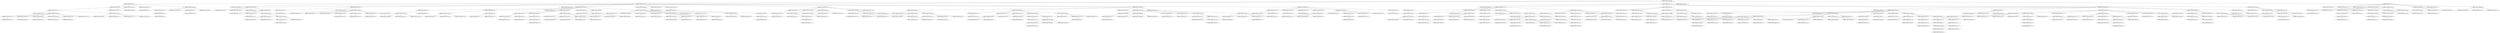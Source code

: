 graph GILBERT_GRAPH_DIJKSTRA{
GILBERT_GRAPH_NODE_168_0 -- GILBERT_GRAPH_NODE_476_3 [weight=2];
GILBERT_GRAPH_NODE_168_0 -- GILBERT_GRAPH_NODE_174_2 [weight=15];
GILBERT_GRAPH_NODE_168_0 -- GILBERT_GRAPH_NODE_73_1 [weight=5];
GILBERT_GRAPH_NODE_168_0 -- GILBERT_GRAPH_NODE_159_12 [weight=12];
GILBERT_GRAPH_NODE_168_0 -- GILBERT_GRAPH_NODE_163_3 [weight=1];
GILBERT_GRAPH_NODE_73_1 -- GILBERT_GRAPH_NODE_496_15 [weight=6];
GILBERT_GRAPH_NODE_73_1 -- GILBERT_GRAPH_NODE_127_4 [weight=4];
GILBERT_GRAPH_NODE_73_1 -- GILBERT_GRAPH_NODE_107_5 [weight=5];
GILBERT_GRAPH_NODE_73_1 -- GILBERT_GRAPH_NODE_466_2 [weight=5];
GILBERT_GRAPH_NODE_73_1 -- GILBERT_GRAPH_NODE_240_6 [weight=19];
GILBERT_GRAPH_NODE_174_2 -- GILBERT_GRAPH_NODE_366_7 [weight=2];
GILBERT_GRAPH_NODE_174_2 -- GILBERT_GRAPH_NODE_214_6 [weight=11];
GILBERT_GRAPH_NODE_174_2 -- GILBERT_GRAPH_NODE_224_3 [weight=18];
GILBERT_GRAPH_NODE_174_2 -- GILBERT_GRAPH_NODE_131_16 [weight=7];
GILBERT_GRAPH_NODE_174_2 -- GILBERT_GRAPH_NODE_420_3 [weight=10];
GILBERT_GRAPH_NODE_174_2 -- GILBERT_GRAPH_NODE_169_13 [weight=13];
GILBERT_GRAPH_NODE_174_2 -- GILBERT_GRAPH_NODE_84_16 [weight=4];
GILBERT_GRAPH_NODE_174_2 -- GILBERT_GRAPH_NODE_215_10 [weight=14];
GILBERT_GRAPH_NODE_174_2 -- GILBERT_GRAPH_NODE_188_6 [weight=3];
GILBERT_GRAPH_NODE_174_2 -- GILBERT_GRAPH_NODE_217_3 [weight=5];
GILBERT_GRAPH_NODE_174_2 -- GILBERT_GRAPH_NODE_347_6 [weight=3];
GILBERT_GRAPH_NODE_466_2 -- GILBERT_GRAPH_NODE_383_8 [weight=10];
GILBERT_GRAPH_NODE_466_2 -- GILBERT_GRAPH_NODE_367_5 [weight=8];
GILBERT_GRAPH_NODE_466_2 -- GILBERT_GRAPH_NODE_36_11 [weight=12];
GILBERT_GRAPH_NODE_466_2 -- GILBERT_GRAPH_NODE_296_3 [weight=14];
GILBERT_GRAPH_NODE_466_2 -- GILBERT_GRAPH_NODE_203_5 [weight=16];
GILBERT_GRAPH_NODE_466_2 -- GILBERT_GRAPH_NODE_207_10 [weight=12];
GILBERT_GRAPH_NODE_163_3 -- GILBERT_GRAPH_NODE_87_16 [weight=8];
GILBERT_GRAPH_NODE_163_3 -- GILBERT_GRAPH_NODE_147_19 [weight=12];
GILBERT_GRAPH_NODE_163_3 -- GILBERT_GRAPH_NODE_167_13 [weight=1];
GILBERT_GRAPH_NODE_163_3 -- GILBERT_GRAPH_NODE_330_8 [weight=16];
GILBERT_GRAPH_NODE_163_3 -- GILBERT_GRAPH_NODE_474_5 [weight=18];
GILBERT_GRAPH_NODE_163_3 -- GILBERT_GRAPH_NODE_4_5 [weight=6];
GILBERT_GRAPH_NODE_163_3 -- GILBERT_GRAPH_NODE_133_13 [weight=17];
GILBERT_GRAPH_NODE_163_3 -- GILBERT_GRAPH_NODE_362_8 [weight=8];
GILBERT_GRAPH_NODE_217_3 -- GILBERT_GRAPH_NODE_166_4 [weight=1];
GILBERT_GRAPH_NODE_217_3 -- GILBERT_GRAPH_NODE_297_4 [weight=6];
GILBERT_GRAPH_NODE_217_3 -- GILBERT_GRAPH_NODE_112_14 [weight=7];
GILBERT_GRAPH_NODE_217_3 -- GILBERT_GRAPH_NODE_478_8 [weight=12];
GILBERT_GRAPH_NODE_217_3 -- GILBERT_GRAPH_NODE_194_5 [weight=17];
GILBERT_GRAPH_NODE_224_3 -- GILBERT_GRAPH_NODE_70_13 [weight=5];
GILBERT_GRAPH_NODE_224_3 -- GILBERT_GRAPH_NODE_231_10 [weight=14];
GILBERT_GRAPH_NODE_224_3 -- GILBERT_GRAPH_NODE_139_4 [weight=19];
GILBERT_GRAPH_NODE_296_3 -- GILBERT_GRAPH_NODE_286_9 [weight=19];
GILBERT_GRAPH_NODE_296_3 -- GILBERT_GRAPH_NODE_219_8 [weight=1];
GILBERT_GRAPH_NODE_296_3 -- GILBERT_GRAPH_NODE_326_13 [weight=4];
GILBERT_GRAPH_NODE_296_3 -- GILBERT_GRAPH_NODE_13_5 [weight=16];
GILBERT_GRAPH_NODE_296_3 -- GILBERT_GRAPH_NODE_358_10 [weight=10];
GILBERT_GRAPH_NODE_296_3 -- GILBERT_GRAPH_NODE_319_12 [weight=7];
GILBERT_GRAPH_NODE_296_3 -- GILBERT_GRAPH_NODE_93_11 [weight=6];
GILBERT_GRAPH_NODE_420_3 -- GILBERT_GRAPH_NODE_325_5 [weight=2];
GILBERT_GRAPH_NODE_420_3 -- GILBERT_GRAPH_NODE_114_4 [weight=13];
GILBERT_GRAPH_NODE_420_3 -- GILBERT_GRAPH_NODE_459_10 [weight=5];
GILBERT_GRAPH_NODE_420_3 -- GILBERT_GRAPH_NODE_421_7 [weight=11];
GILBERT_GRAPH_NODE_420_3 -- GILBERT_GRAPH_NODE_400_13 [weight=15];
GILBERT_GRAPH_NODE_420_3 -- GILBERT_GRAPH_NODE_428_7 [weight=15];
GILBERT_GRAPH_NODE_420_3 -- GILBERT_GRAPH_NODE_145_6 [weight=12];
GILBERT_GRAPH_NODE_476_3 -- GILBERT_GRAPH_NODE_54_6 [weight=9];
GILBERT_GRAPH_NODE_476_3 -- GILBERT_GRAPH_NODE_248_8 [weight=15];
GILBERT_GRAPH_NODE_476_3 -- GILBERT_GRAPH_NODE_92_10 [weight=7];
GILBERT_GRAPH_NODE_476_3 -- GILBERT_GRAPH_NODE_254_9 [weight=6];
GILBERT_GRAPH_NODE_114_4 -- GILBERT_GRAPH_NODE_431_11 [weight=13];
GILBERT_GRAPH_NODE_114_4 -- GILBERT_GRAPH_NODE_88_13 [weight=6];
GILBERT_GRAPH_NODE_127_4 -- GILBERT_GRAPH_NODE_3_10 [weight=4];
GILBERT_GRAPH_NODE_127_4 -- GILBERT_GRAPH_NODE_448_8 [weight=10];
GILBERT_GRAPH_NODE_127_4 -- GILBERT_GRAPH_NODE_199_12 [weight=11];
GILBERT_GRAPH_NODE_127_4 -- GILBERT_GRAPH_NODE_338_6 [weight=13];
GILBERT_GRAPH_NODE_127_4 -- GILBERT_GRAPH_NODE_307_9 [weight=4];
GILBERT_GRAPH_NODE_139_4 -- GILBERT_GRAPH_NODE_455_7 [weight=2];
GILBERT_GRAPH_NODE_139_4 -- GILBERT_GRAPH_NODE_408_13 [weight=4];
GILBERT_GRAPH_NODE_139_4 -- GILBERT_GRAPH_NODE_423_10 [weight=9];
GILBERT_GRAPH_NODE_139_4 -- GILBERT_GRAPH_NODE_452_12 [weight=18];
GILBERT_GRAPH_NODE_139_4 -- GILBERT_GRAPH_NODE_275_8 [weight=11];
GILBERT_GRAPH_NODE_139_4 -- GILBERT_GRAPH_NODE_403_17 [weight=17];
GILBERT_GRAPH_NODE_166_4 -- GILBERT_GRAPH_NODE_409_10 [weight=9];
GILBERT_GRAPH_NODE_166_4 -- GILBERT_GRAPH_NODE_144_8 [weight=15];
GILBERT_GRAPH_NODE_166_4 -- GILBERT_GRAPH_NODE_206_7 [weight=16];
GILBERT_GRAPH_NODE_297_4 -- GILBERT_GRAPH_NODE_271_11 [weight=2];
GILBERT_GRAPH_NODE_297_4 -- GILBERT_GRAPH_NODE_472_11 [weight=17];
GILBERT_GRAPH_NODE_297_4 -- GILBERT_GRAPH_NODE_337_13 [weight=17];
GILBERT_GRAPH_NODE_297_4 -- GILBERT_GRAPH_NODE_128_8 [weight=2];
GILBERT_GRAPH_NODE_297_4 -- GILBERT_GRAPH_NODE_361_8 [weight=11];
GILBERT_GRAPH_NODE_107_5 -- GILBERT_GRAPH_NODE_485_12 [weight=3];
GILBERT_GRAPH_NODE_107_5 -- GILBERT_GRAPH_NODE_343_10 [weight=5];
GILBERT_GRAPH_NODE_107_5 -- GILBERT_GRAPH_NODE_261_7 [weight=13];
GILBERT_GRAPH_NODE_107_5 -- GILBERT_GRAPH_NODE_441_7 [weight=18];
GILBERT_GRAPH_NODE_13_5 -- GILBERT_GRAPH_NODE_91_11 [weight=4];
GILBERT_GRAPH_NODE_13_5 -- GILBERT_GRAPH_NODE_246_14 [weight=2];
GILBERT_GRAPH_NODE_13_5 -- GILBERT_GRAPH_NODE_35_15 [weight=18];
GILBERT_GRAPH_NODE_13_5 -- GILBERT_GRAPH_NODE_137_7 [weight=9];
GILBERT_GRAPH_NODE_194_5 -- GILBERT_GRAPH_NODE_141_8 [weight=5];
GILBERT_GRAPH_NODE_194_5 -- GILBERT_GRAPH_NODE_364_7 [weight=1];
GILBERT_GRAPH_NODE_203_5 -- GILBERT_GRAPH_NODE_118_6 [weight=4];
GILBERT_GRAPH_NODE_203_5 -- GILBERT_GRAPH_NODE_195_7 [weight=14];
GILBERT_GRAPH_NODE_203_5 -- GILBERT_GRAPH_NODE_302_6 [weight=9];
GILBERT_GRAPH_NODE_203_5 -- GILBERT_GRAPH_NODE_436_9 [weight=19];
GILBERT_GRAPH_NODE_325_5 -- GILBERT_GRAPH_NODE_79_11 [weight=2];
GILBERT_GRAPH_NODE_325_5 -- GILBERT_GRAPH_NODE_395_12 [weight=5];
GILBERT_GRAPH_NODE_367_5 -- GILBERT_GRAPH_NODE_359_10 [weight=2];
GILBERT_GRAPH_NODE_367_5 -- GILBERT_GRAPH_NODE_425_7 [weight=3];
GILBERT_GRAPH_NODE_367_5 -- GILBERT_GRAPH_NODE_442_9 [weight=8];
GILBERT_GRAPH_NODE_367_5 -- GILBERT_GRAPH_NODE_449_6 [weight=9];
GILBERT_GRAPH_NODE_367_5 -- GILBERT_GRAPH_NODE_402_8 [weight=12];
GILBERT_GRAPH_NODE_367_5 -- GILBERT_GRAPH_NODE_183_11 [weight=11];
GILBERT_GRAPH_NODE_367_5 -- GILBERT_GRAPH_NODE_389_6 [weight=6];
GILBERT_GRAPH_NODE_4_5 -- GILBERT_GRAPH_NODE_316_12 [weight=18];
GILBERT_GRAPH_NODE_4_5 -- GILBERT_GRAPH_NODE_11_16 [weight=4];
GILBERT_GRAPH_NODE_4_5 -- GILBERT_GRAPH_NODE_202_7 [weight=6];
GILBERT_GRAPH_NODE_474_5 -- GILBERT_GRAPH_NODE_233_12 [weight=15];
GILBERT_GRAPH_NODE_474_5 -- GILBERT_GRAPH_NODE_270_15 [weight=14];
GILBERT_GRAPH_NODE_474_5 -- GILBERT_GRAPH_NODE_90_10 [weight=10];
GILBERT_GRAPH_NODE_474_5 -- GILBERT_GRAPH_NODE_209_6 [weight=19];
GILBERT_GRAPH_NODE_145_6 -- GILBERT_GRAPH_NODE_89_12 [weight=12];
GILBERT_GRAPH_NODE_145_6 -- GILBERT_GRAPH_NODE_150_9 [weight=13];
GILBERT_GRAPH_NODE_145_6 -- GILBERT_GRAPH_NODE_236_11 [weight=17];
GILBERT_GRAPH_NODE_145_6 -- GILBERT_GRAPH_NODE_21_15 [weight=15];
GILBERT_GRAPH_NODE_145_6 -- GILBERT_GRAPH_NODE_336_7 [weight=6];
GILBERT_GRAPH_NODE_145_6 -- GILBERT_GRAPH_NODE_75_13 [weight=13];
GILBERT_GRAPH_NODE_145_6 -- GILBERT_GRAPH_NODE_149_12 [weight=10];
GILBERT_GRAPH_NODE_188_6 -- GILBERT_GRAPH_NODE_313_8 [weight=16];
GILBERT_GRAPH_NODE_188_6 -- GILBERT_GRAPH_NODE_103_9 [weight=7];
GILBERT_GRAPH_NODE_188_6 -- GILBERT_GRAPH_NODE_384_9 [weight=18];
GILBERT_GRAPH_NODE_188_6 -- GILBERT_GRAPH_NODE_489_8 [weight=14];
GILBERT_GRAPH_NODE_188_6 -- GILBERT_GRAPH_NODE_111_10 [weight=1];
GILBERT_GRAPH_NODE_209_6 -- GILBERT_GRAPH_NODE_432_10 [weight=10];
GILBERT_GRAPH_NODE_209_6 -- GILBERT_GRAPH_NODE_481_20 [weight=3];
GILBERT_GRAPH_NODE_209_6 -- GILBERT_GRAPH_NODE_82_12 [weight=13];
GILBERT_GRAPH_NODE_209_6 -- GILBERT_GRAPH_NODE_172_18 [weight=17];
GILBERT_GRAPH_NODE_214_6 -- GILBERT_GRAPH_NODE_268_10 [weight=14];
GILBERT_GRAPH_NODE_214_6 -- GILBERT_GRAPH_NODE_352_16 [weight=12];
GILBERT_GRAPH_NODE_214_6 -- GILBERT_GRAPH_NODE_274_11 [weight=16];
GILBERT_GRAPH_NODE_214_6 -- GILBERT_GRAPH_NODE_104_7 [weight=15];
GILBERT_GRAPH_NODE_240_6 -- GILBERT_GRAPH_NODE_56_10 [weight=19];
GILBERT_GRAPH_NODE_240_6 -- GILBERT_GRAPH_NODE_285_8 [weight=17];
GILBERT_GRAPH_NODE_240_6 -- GILBERT_GRAPH_NODE_28_13 [weight=12];
GILBERT_GRAPH_NODE_338_6 -- GILBERT_GRAPH_NODE_34_12 [weight=17];
GILBERT_GRAPH_NODE_338_6 -- GILBERT_GRAPH_NODE_122_11 [weight=5];
GILBERT_GRAPH_NODE_338_6 -- GILBERT_GRAPH_NODE_221_8 [weight=12];
GILBERT_GRAPH_NODE_347_6 -- GILBERT_GRAPH_NODE_212_12 [weight=15];
GILBERT_GRAPH_NODE_347_6 -- GILBERT_GRAPH_NODE_461_13 [weight=3];
GILBERT_GRAPH_NODE_347_6 -- GILBERT_GRAPH_NODE_339_10 [weight=18];
GILBERT_GRAPH_NODE_347_6 -- GILBERT_GRAPH_NODE_487_10 [weight=11];
GILBERT_GRAPH_NODE_347_6 -- GILBERT_GRAPH_NODE_309_7 [weight=3];
GILBERT_GRAPH_NODE_347_6 -- GILBERT_GRAPH_NODE_185_7 [weight=2];
GILBERT_GRAPH_NODE_389_6 -- GILBERT_GRAPH_NODE_333_8 [weight=10];
GILBERT_GRAPH_NODE_389_6 -- GILBERT_GRAPH_NODE_136_11 [weight=7];
GILBERT_GRAPH_NODE_389_6 -- GILBERT_GRAPH_NODE_32_7 [weight=4];
GILBERT_GRAPH_NODE_449_6 -- GILBERT_GRAPH_NODE_293_12 [weight=9];
GILBERT_GRAPH_NODE_449_6 -- GILBERT_GRAPH_NODE_308_7 [weight=19];
GILBERT_GRAPH_NODE_449_6 -- GILBERT_GRAPH_NODE_251_9 [weight=2];
GILBERT_GRAPH_NODE_449_6 -- GILBERT_GRAPH_NODE_20_7 [weight=18];
GILBERT_GRAPH_NODE_449_6 -- GILBERT_GRAPH_NODE_134_12 [weight=13];
GILBERT_GRAPH_NODE_54_6 -- GILBERT_GRAPH_NODE_61_7 [weight=2];
GILBERT_GRAPH_NODE_104_7 -- GILBERT_GRAPH_NODE_171_15 [weight=8];
GILBERT_GRAPH_NODE_104_7 -- GILBERT_GRAPH_NODE_411_14 [weight=15];
GILBERT_GRAPH_NODE_104_7 -- GILBERT_GRAPH_NODE_18_11 [weight=16];
GILBERT_GRAPH_NODE_137_7 -- GILBERT_GRAPH_NODE_234_11 [weight=10];
GILBERT_GRAPH_NODE_137_7 -- GILBERT_GRAPH_NODE_386_9 [weight=3];
GILBERT_GRAPH_NODE_185_7 -- GILBERT_GRAPH_NODE_445_8 [weight=19];
GILBERT_GRAPH_NODE_195_7 -- GILBERT_GRAPH_NODE_62_12 [weight=14];
GILBERT_GRAPH_NODE_195_7 -- GILBERT_GRAPH_NODE_262_16 [weight=18];
GILBERT_GRAPH_NODE_20_7 -- GILBERT_GRAPH_NODE_280_12 [weight=4];
GILBERT_GRAPH_NODE_20_7 -- GILBERT_GRAPH_NODE_38_12 [weight=8];
GILBERT_GRAPH_NODE_206_7 -- GILBERT_GRAPH_NODE_387_15 [weight=9];
GILBERT_GRAPH_NODE_206_7 -- GILBERT_GRAPH_NODE_354_12 [weight=15];
GILBERT_GRAPH_NODE_206_7 -- GILBERT_GRAPH_NODE_368_17 [weight=1];
GILBERT_GRAPH_NODE_308_7 -- GILBERT_GRAPH_NODE_177_11 [weight=9];
GILBERT_GRAPH_NODE_308_7 -- GILBERT_GRAPH_NODE_497_13 [weight=11];
GILBERT_GRAPH_NODE_308_7 -- GILBERT_GRAPH_NODE_182_14 [weight=5];
GILBERT_GRAPH_NODE_308_7 -- GILBERT_GRAPH_NODE_22_13 [weight=8];
GILBERT_GRAPH_NODE_308_7 -- GILBERT_GRAPH_NODE_10_14 [weight=12];
GILBERT_GRAPH_NODE_309_7 -- GILBERT_GRAPH_NODE_102_12 [weight=19];
GILBERT_GRAPH_NODE_309_7 -- GILBERT_GRAPH_NODE_253_12 [weight=2];
GILBERT_GRAPH_NODE_309_7 -- GILBERT_GRAPH_NODE_43_14 [weight=15];
GILBERT_GRAPH_NODE_309_7 -- GILBERT_GRAPH_NODE_372_13 [weight=5];
GILBERT_GRAPH_NODE_32_7 -- GILBERT_GRAPH_NODE_213_12 [weight=9];
GILBERT_GRAPH_NODE_32_7 -- GILBERT_GRAPH_NODE_277_10 [weight=10];
GILBERT_GRAPH_NODE_32_7 -- GILBERT_GRAPH_NODE_129_11 [weight=15];
GILBERT_GRAPH_NODE_336_7 -- GILBERT_GRAPH_NODE_499_12 [weight=2];
GILBERT_GRAPH_NODE_336_7 -- GILBERT_GRAPH_NODE_181_13 [weight=4];
GILBERT_GRAPH_NODE_336_7 -- GILBERT_GRAPH_NODE_426_12 [weight=3];
GILBERT_GRAPH_NODE_336_7 -- GILBERT_GRAPH_NODE_0_11 [weight=5];
GILBERT_GRAPH_NODE_364_7 -- GILBERT_GRAPH_NODE_377_13 [weight=11];
GILBERT_GRAPH_NODE_364_7 -- GILBERT_GRAPH_NODE_96_12 [weight=1];
GILBERT_GRAPH_NODE_364_7 -- GILBERT_GRAPH_NODE_77_11 [weight=18];
GILBERT_GRAPH_NODE_364_7 -- GILBERT_GRAPH_NODE_447_15 [weight=11];
GILBERT_GRAPH_NODE_421_7 -- GILBERT_GRAPH_NODE_334_9 [weight=6];
GILBERT_GRAPH_NODE_421_7 -- GILBERT_GRAPH_NODE_480_10 [weight=9];
GILBERT_GRAPH_NODE_421_7 -- GILBERT_GRAPH_NODE_162_8 [weight=17];
GILBERT_GRAPH_NODE_425_7 -- GILBERT_GRAPH_NODE_363_12 [weight=4];
GILBERT_GRAPH_NODE_428_7 -- GILBERT_GRAPH_NODE_491_12 [weight=1];
GILBERT_GRAPH_NODE_428_7 -- GILBERT_GRAPH_NODE_16_10 [weight=15];
GILBERT_GRAPH_NODE_441_7 -- GILBERT_GRAPH_NODE_446_8 [weight=2];
GILBERT_GRAPH_NODE_441_7 -- GILBERT_GRAPH_NODE_444_8 [weight=15];
GILBERT_GRAPH_NODE_441_7 -- GILBERT_GRAPH_NODE_76_16 [weight=14];
GILBERT_GRAPH_NODE_61_7 -- GILBERT_GRAPH_NODE_155_12 [weight=3];
GILBERT_GRAPH_NODE_61_7 -- GILBERT_GRAPH_NODE_430_9 [weight=4];
GILBERT_GRAPH_NODE_61_7 -- GILBERT_GRAPH_NODE_12_10 [weight=2];
GILBERT_GRAPH_NODE_128_8 -- GILBERT_GRAPH_NODE_216_9 [weight=5];
GILBERT_GRAPH_NODE_128_8 -- GILBERT_GRAPH_NODE_65_10 [weight=15];
GILBERT_GRAPH_NODE_128_8 -- GILBERT_GRAPH_NODE_101_9 [weight=13];
GILBERT_GRAPH_NODE_141_8 -- GILBERT_GRAPH_NODE_357_14 [weight=6];
GILBERT_GRAPH_NODE_141_8 -- GILBERT_GRAPH_NODE_83_10 [weight=2];
GILBERT_GRAPH_NODE_144_8 -- GILBERT_GRAPH_NODE_344_10 [weight=3];
GILBERT_GRAPH_NODE_144_8 -- GILBERT_GRAPH_NODE_424_14 [weight=17];
GILBERT_GRAPH_NODE_144_8 -- GILBERT_GRAPH_NODE_227_9 [weight=8];
GILBERT_GRAPH_NODE_162_8 -- GILBERT_GRAPH_NODE_161_15 [weight=7];
GILBERT_GRAPH_NODE_162_8 -- GILBERT_GRAPH_NODE_404_15 [weight=13];
GILBERT_GRAPH_NODE_162_8 -- GILBERT_GRAPH_NODE_414_10 [weight=3];
GILBERT_GRAPH_NODE_162_8 -- GILBERT_GRAPH_NODE_95_14 [weight=1];
GILBERT_GRAPH_NODE_219_8 -- GILBERT_GRAPH_NODE_100_10 [weight=18];
GILBERT_GRAPH_NODE_219_8 -- GILBERT_GRAPH_NODE_81_9 [weight=3];
GILBERT_GRAPH_NODE_219_8 -- GILBERT_GRAPH_NODE_301_15 [weight=17];
GILBERT_GRAPH_NODE_221_8 -- GILBERT_GRAPH_NODE_495_9 [weight=16];
GILBERT_GRAPH_NODE_221_8 -- GILBERT_GRAPH_NODE_250_9 [weight=17];
GILBERT_GRAPH_NODE_221_8 -- GILBERT_GRAPH_NODE_237_10 [weight=14];
GILBERT_GRAPH_NODE_248_8 -- GILBERT_GRAPH_NODE_220_13 [weight=18];
GILBERT_GRAPH_NODE_248_8 -- GILBERT_GRAPH_NODE_483_16 [weight=7];
GILBERT_GRAPH_NODE_275_8 -- GILBERT_GRAPH_NODE_179_16 [weight=2];
GILBERT_GRAPH_NODE_285_8 -- GILBERT_GRAPH_NODE_393_16 [weight=4];
GILBERT_GRAPH_NODE_285_8 -- GILBERT_GRAPH_NODE_193_9 [weight=16];
GILBERT_GRAPH_NODE_285_8 -- GILBERT_GRAPH_NODE_123_15 [weight=1];
GILBERT_GRAPH_NODE_313_8 -- GILBERT_GRAPH_NODE_294_14 [weight=5];
GILBERT_GRAPH_NODE_330_8 -- GILBERT_GRAPH_NODE_355_13 [weight=9];
GILBERT_GRAPH_NODE_330_8 -- GILBERT_GRAPH_NODE_23_21 [weight=2];
GILBERT_GRAPH_NODE_330_8 -- GILBERT_GRAPH_NODE_397_16 [weight=10];
GILBERT_GRAPH_NODE_333_8 -- GILBERT_GRAPH_NODE_19_14 [weight=12];
GILBERT_GRAPH_NODE_333_8 -- GILBERT_GRAPH_NODE_470_9 [weight=17];
GILBERT_GRAPH_NODE_361_8 -- GILBERT_GRAPH_NODE_48_12 [weight=6];
GILBERT_GRAPH_NODE_361_8 -- GILBERT_GRAPH_NODE_379_12 [weight=4];
GILBERT_GRAPH_NODE_361_8 -- GILBERT_GRAPH_NODE_151_11 [weight=4];
GILBERT_GRAPH_NODE_362_8 -- GILBERT_GRAPH_NODE_284_13 [weight=9];
GILBERT_GRAPH_NODE_362_8 -- GILBERT_GRAPH_NODE_15_10 [weight=12];
GILBERT_GRAPH_NODE_362_8 -- GILBERT_GRAPH_NODE_413_12 [weight=8];
GILBERT_GRAPH_NODE_402_8 -- GILBERT_GRAPH_NODE_462_10 [weight=2];
GILBERT_GRAPH_NODE_402_8 -- GILBERT_GRAPH_NODE_7_11 [weight=1];
GILBERT_GRAPH_NODE_444_8 -- GILBERT_GRAPH_NODE_85_16 [weight=1];
GILBERT_GRAPH_NODE_446_8 -- GILBERT_GRAPH_NODE_267_9 [weight=4];
GILBERT_GRAPH_NODE_446_8 -- GILBERT_GRAPH_NODE_305_11 [weight=2];
GILBERT_GRAPH_NODE_446_8 -- GILBERT_GRAPH_NODE_132_10 [weight=9];
GILBERT_GRAPH_NODE_446_8 -- GILBERT_GRAPH_NODE_138_12 [weight=12];
GILBERT_GRAPH_NODE_448_8 -- GILBERT_GRAPH_NODE_27_11 [weight=2];
GILBERT_GRAPH_NODE_448_8 -- GILBERT_GRAPH_NODE_71_18 [weight=8];
GILBERT_GRAPH_NODE_448_8 -- GILBERT_GRAPH_NODE_324_9 [weight=2];
GILBERT_GRAPH_NODE_478_8 -- GILBERT_GRAPH_NODE_229_9 [weight=19];
GILBERT_GRAPH_NODE_478_8 -- GILBERT_GRAPH_NODE_63_9 [weight=3];
GILBERT_GRAPH_NODE_478_8 -- GILBERT_GRAPH_NODE_346_11 [weight=8];
GILBERT_GRAPH_NODE_478_8 -- GILBERT_GRAPH_NODE_222_15 [weight=17];
GILBERT_GRAPH_NODE_489_8 -- GILBERT_GRAPH_NODE_153_12 [weight=9];
GILBERT_GRAPH_NODE_489_8 -- GILBERT_GRAPH_NODE_37_10 [weight=1];
GILBERT_GRAPH_NODE_489_8 -- GILBERT_GRAPH_NODE_6_13 [weight=9];
GILBERT_GRAPH_NODE_101_9 -- GILBERT_GRAPH_NODE_488_13 [weight=15];
GILBERT_GRAPH_NODE_103_9 -- GILBERT_GRAPH_NODE_148_11 [weight=10];
GILBERT_GRAPH_NODE_193_9 -- GILBERT_GRAPH_NODE_249_15 [weight=10];
GILBERT_GRAPH_NODE_216_9 -- GILBERT_GRAPH_NODE_392_15 [weight=19];
GILBERT_GRAPH_NODE_227_9 -- GILBERT_GRAPH_NODE_2_15 [weight=10];
GILBERT_GRAPH_NODE_227_9 -- GILBERT_GRAPH_NODE_289_12 [weight=5];
GILBERT_GRAPH_NODE_229_9 -- GILBERT_GRAPH_NODE_299_11 [weight=18];
GILBERT_GRAPH_NODE_250_9 -- GILBERT_GRAPH_NODE_205_18 [weight=1];
GILBERT_GRAPH_NODE_250_9 -- GILBERT_GRAPH_NODE_328_12 [weight=5];
GILBERT_GRAPH_NODE_250_9 -- GILBERT_GRAPH_NODE_468_10 [weight=9];
GILBERT_GRAPH_NODE_251_9 -- GILBERT_GRAPH_NODE_405_13 [weight=4];
GILBERT_GRAPH_NODE_251_9 -- GILBERT_GRAPH_NODE_110_14 [weight=16];
GILBERT_GRAPH_NODE_251_9 -- GILBERT_GRAPH_NODE_25_11 [weight=11];
GILBERT_GRAPH_NODE_251_9 -- GILBERT_GRAPH_NODE_288_14 [weight=15];
GILBERT_GRAPH_NODE_254_9 -- GILBERT_GRAPH_NODE_243_10 [weight=3];
GILBERT_GRAPH_NODE_254_9 -- GILBERT_GRAPH_NODE_463_13 [weight=7];
GILBERT_GRAPH_NODE_254_9 -- GILBERT_GRAPH_NODE_47_10 [weight=12];
GILBERT_GRAPH_NODE_254_9 -- GILBERT_GRAPH_NODE_329_10 [weight=19];
GILBERT_GRAPH_NODE_267_9 -- GILBERT_GRAPH_NODE_412_14 [weight=7];
GILBERT_GRAPH_NODE_286_9 -- GILBERT_GRAPH_NODE_242_16 [weight=2];
GILBERT_GRAPH_NODE_286_9 -- GILBERT_GRAPH_NODE_492_12 [weight=4];
GILBERT_GRAPH_NODE_286_9 -- GILBERT_GRAPH_NODE_142_13 [weight=17];
GILBERT_GRAPH_NODE_307_9 -- GILBERT_GRAPH_NODE_170_12 [weight=4];
GILBERT_GRAPH_NODE_307_9 -- GILBERT_GRAPH_NODE_292_17 [weight=15];
GILBERT_GRAPH_NODE_307_9 -- GILBERT_GRAPH_NODE_381_14 [weight=5];
GILBERT_GRAPH_NODE_307_9 -- GILBERT_GRAPH_NODE_453_17 [weight=11];
GILBERT_GRAPH_NODE_307_9 -- GILBERT_GRAPH_NODE_396_10 [weight=2];
GILBERT_GRAPH_NODE_307_9 -- GILBERT_GRAPH_NODE_416_12 [weight=9];
GILBERT_GRAPH_NODE_324_9 -- GILBERT_GRAPH_NODE_78_11 [weight=13];
GILBERT_GRAPH_NODE_324_9 -- GILBERT_GRAPH_NODE_238_12 [weight=13];
GILBERT_GRAPH_NODE_324_9 -- GILBERT_GRAPH_NODE_498_19 [weight=19];
GILBERT_GRAPH_NODE_334_9 -- GILBERT_GRAPH_NODE_401_10 [weight=17];
GILBERT_GRAPH_NODE_334_9 -- GILBERT_GRAPH_NODE_5_10 [weight=12];
GILBERT_GRAPH_NODE_384_9 -- GILBERT_GRAPH_NODE_342_11 [weight=12];
GILBERT_GRAPH_NODE_384_9 -- GILBERT_GRAPH_NODE_443_15 [weight=14];
GILBERT_GRAPH_NODE_384_9 -- GILBERT_GRAPH_NODE_119_19 [weight=10];
GILBERT_GRAPH_NODE_430_9 -- GILBERT_GRAPH_NODE_318_14 [weight=8];
GILBERT_GRAPH_NODE_430_9 -- GILBERT_GRAPH_NODE_390_12 [weight=8];
GILBERT_GRAPH_NODE_430_9 -- GILBERT_GRAPH_NODE_351_11 [weight=5];
GILBERT_GRAPH_NODE_430_9 -- GILBERT_GRAPH_NODE_140_15 [weight=5];
GILBERT_GRAPH_NODE_430_9 -- GILBERT_GRAPH_NODE_189_17 [weight=7];
GILBERT_GRAPH_NODE_430_9 -- GILBERT_GRAPH_NODE_232_14 [weight=12];
GILBERT_GRAPH_NODE_436_9 -- GILBERT_GRAPH_NODE_120_13 [weight=10];
GILBERT_GRAPH_NODE_436_9 -- GILBERT_GRAPH_NODE_327_13 [weight=6];
GILBERT_GRAPH_NODE_436_9 -- GILBERT_GRAPH_NODE_158_11 [weight=5];
GILBERT_GRAPH_NODE_436_9 -- GILBERT_GRAPH_NODE_460_14 [weight=1];
GILBERT_GRAPH_NODE_470_9 -- GILBERT_GRAPH_NODE_260_13 [weight=13];
GILBERT_GRAPH_NODE_63_9 -- GILBERT_GRAPH_NODE_321_13 [weight=9];
GILBERT_GRAPH_NODE_63_9 -- GILBERT_GRAPH_NODE_64_10 [weight=18];
GILBERT_GRAPH_NODE_63_9 -- GILBERT_GRAPH_NODE_39_12 [weight=7];
GILBERT_GRAPH_NODE_81_9 -- GILBERT_GRAPH_NODE_388_13 [weight=11];
GILBERT_GRAPH_NODE_12_10 -- GILBERT_GRAPH_NODE_406_11 [weight=13];
GILBERT_GRAPH_NODE_12_10 -- GILBERT_GRAPH_NODE_239_11 [weight=19];
GILBERT_GRAPH_NODE_12_10 -- GILBERT_GRAPH_NODE_157_11 [weight=16];
GILBERT_GRAPH_NODE_12_10 -- GILBERT_GRAPH_NODE_244_14 [weight=3];
GILBERT_GRAPH_NODE_16_10 -- GILBERT_GRAPH_NODE_469_11 [weight=5];
GILBERT_GRAPH_NODE_207_10 -- GILBERT_GRAPH_NODE_146_14 [weight=7];
GILBERT_GRAPH_NODE_207_10 -- GILBERT_GRAPH_NODE_322_15 [weight=9];
GILBERT_GRAPH_NODE_215_10 -- GILBERT_GRAPH_NODE_345_11 [weight=19];
GILBERT_GRAPH_NODE_231_10 -- GILBERT_GRAPH_NODE_60_13 [weight=11];
GILBERT_GRAPH_NODE_237_10 -- GILBERT_GRAPH_NODE_458_15 [weight=8];
GILBERT_GRAPH_NODE_237_10 -- GILBERT_GRAPH_NODE_370_11 [weight=7];
GILBERT_GRAPH_NODE_243_10 -- GILBERT_GRAPH_NODE_225_11 [weight=4];
GILBERT_GRAPH_NODE_277_10 -- GILBERT_GRAPH_NODE_311_11 [weight=17];
GILBERT_GRAPH_NODE_3_10 -- GILBERT_GRAPH_NODE_407_12 [weight=14];
GILBERT_GRAPH_NODE_339_10 -- GILBERT_GRAPH_NODE_45_13 [weight=17];
GILBERT_GRAPH_NODE_343_10 -- GILBERT_GRAPH_NODE_109_14 [weight=19];
GILBERT_GRAPH_NODE_343_10 -- GILBERT_GRAPH_NODE_331_14 [weight=1];
GILBERT_GRAPH_NODE_358_10 -- GILBERT_GRAPH_NODE_255_13 [weight=11];
GILBERT_GRAPH_NODE_359_10 -- GILBERT_GRAPH_NODE_350_20 [weight=9];
GILBERT_GRAPH_NODE_396_10 -- GILBERT_GRAPH_NODE_106_19 [weight=19];
GILBERT_GRAPH_NODE_396_10 -- GILBERT_GRAPH_NODE_241_12 [weight=8];
GILBERT_GRAPH_NODE_396_10 -- GILBERT_GRAPH_NODE_125_14 [weight=9];
GILBERT_GRAPH_NODE_401_10 -- GILBERT_GRAPH_NODE_479_21 [weight=1];
GILBERT_GRAPH_NODE_409_10 -- GILBERT_GRAPH_NODE_52_13 [weight=16];
GILBERT_GRAPH_NODE_414_10 -- GILBERT_GRAPH_NODE_72_15 [weight=4];
GILBERT_GRAPH_NODE_414_10 -- GILBERT_GRAPH_NODE_116_12 [weight=17];
GILBERT_GRAPH_NODE_414_10 -- GILBERT_GRAPH_NODE_124_16 [weight=19];
GILBERT_GRAPH_NODE_423_10 -- GILBERT_GRAPH_NODE_440_15 [weight=7];
GILBERT_GRAPH_NODE_432_10 -- GILBERT_GRAPH_NODE_317_12 [weight=8];
GILBERT_GRAPH_NODE_432_10 -- GILBERT_GRAPH_NODE_360_13 [weight=5];
GILBERT_GRAPH_NODE_468_10 -- GILBERT_GRAPH_NODE_300_13 [weight=3];
GILBERT_GRAPH_NODE_468_10 -- GILBERT_GRAPH_NODE_1_11 [weight=18];
GILBERT_GRAPH_NODE_468_10 -- GILBERT_GRAPH_NODE_315_11 [weight=11];
GILBERT_GRAPH_NODE_468_10 -- GILBERT_GRAPH_NODE_180_11 [weight=1];
GILBERT_GRAPH_NODE_47_10 -- GILBERT_GRAPH_NODE_304_12 [weight=11];
GILBERT_GRAPH_NODE_480_10 -- GILBERT_GRAPH_NODE_434_11 [weight=16];
GILBERT_GRAPH_NODE_487_10 -- GILBERT_GRAPH_NODE_422_14 [weight=10];
GILBERT_GRAPH_NODE_5_10 -- GILBERT_GRAPH_NODE_273_15 [weight=17];
GILBERT_GRAPH_NODE_65_10 -- GILBERT_GRAPH_NODE_176_17 [weight=7];
GILBERT_GRAPH_NODE_83_10 -- GILBERT_GRAPH_NODE_375_16 [weight=11];
GILBERT_GRAPH_NODE_83_10 -- GILBERT_GRAPH_NODE_143_12 [weight=10];
GILBERT_GRAPH_NODE_83_10 -- GILBERT_GRAPH_NODE_58_14 [weight=6];
GILBERT_GRAPH_NODE_92_10 -- GILBERT_GRAPH_NODE_374_12 [weight=9];
GILBERT_GRAPH_NODE_0_11 -- GILBERT_GRAPH_NODE_252_12 [weight=9];
GILBERT_GRAPH_NODE_122_11 -- GILBERT_GRAPH_NODE_493_12 [weight=1];
GILBERT_GRAPH_NODE_136_11 -- GILBERT_GRAPH_NODE_437_12 [weight=15];
GILBERT_GRAPH_NODE_148_11 -- GILBERT_GRAPH_NODE_68_15 [weight=4];
GILBERT_GRAPH_NODE_148_11 -- GILBERT_GRAPH_NODE_164_12 [weight=18];
GILBERT_GRAPH_NODE_177_11 -- GILBERT_GRAPH_NODE_298_13 [weight=7];
GILBERT_GRAPH_NODE_177_11 -- GILBERT_GRAPH_NODE_279_13 [weight=15];
GILBERT_GRAPH_NODE_18_11 -- GILBERT_GRAPH_NODE_456_16 [weight=19];
GILBERT_GRAPH_NODE_18_11 -- GILBERT_GRAPH_NODE_306_14 [weight=18];
GILBERT_GRAPH_NODE_183_11 -- GILBERT_GRAPH_NODE_438_13 [weight=7];
GILBERT_GRAPH_NODE_225_11 -- GILBERT_GRAPH_NODE_98_14 [weight=12];
GILBERT_GRAPH_NODE_234_11 -- GILBERT_GRAPH_NODE_201_16 [weight=3];
GILBERT_GRAPH_NODE_234_11 -- GILBERT_GRAPH_NODE_477_14 [weight=10];
GILBERT_GRAPH_NODE_236_11 -- GILBERT_GRAPH_NODE_287_13 [weight=5];
GILBERT_GRAPH_NODE_27_11 -- GILBERT_GRAPH_NODE_210_12 [weight=13];
GILBERT_GRAPH_NODE_271_11 -- GILBERT_GRAPH_NODE_310_19 [weight=5];
GILBERT_GRAPH_NODE_299_11 -- GILBERT_GRAPH_NODE_130_12 [weight=17];
GILBERT_GRAPH_NODE_311_11 -- GILBERT_GRAPH_NODE_278_12 [weight=16];
GILBERT_GRAPH_NODE_311_11 -- GILBERT_GRAPH_NODE_113_14 [weight=17];
GILBERT_GRAPH_NODE_315_11 -- GILBERT_GRAPH_NODE_433_15 [weight=8];
GILBERT_GRAPH_NODE_342_11 -- GILBERT_GRAPH_NODE_226_20 [weight=11];
GILBERT_GRAPH_NODE_345_11 -- GILBERT_GRAPH_NODE_184_13 [weight=5];
GILBERT_GRAPH_NODE_345_11 -- GILBERT_GRAPH_NODE_230_12 [weight=1];
GILBERT_GRAPH_NODE_346_11 -- GILBERT_GRAPH_NODE_55_13 [weight=13];
GILBERT_GRAPH_NODE_351_11 -- GILBERT_GRAPH_NODE_152_13 [weight=13];
GILBERT_GRAPH_NODE_351_11 -- GILBERT_GRAPH_NODE_135_14 [weight=13];
GILBERT_GRAPH_NODE_36_11 -- GILBERT_GRAPH_NODE_44_18 [weight=5];
GILBERT_GRAPH_NODE_36_11 -- GILBERT_GRAPH_NODE_31_13 [weight=4];
GILBERT_GRAPH_NODE_36_11 -- GILBERT_GRAPH_NODE_154_15 [weight=6];
GILBERT_GRAPH_NODE_370_11 -- GILBERT_GRAPH_NODE_190_14 [weight=7];
GILBERT_GRAPH_NODE_431_11 -- GILBERT_GRAPH_NODE_42_15 [weight=15];
GILBERT_GRAPH_NODE_431_11 -- GILBERT_GRAPH_NODE_99_14 [weight=16];
GILBERT_GRAPH_NODE_431_11 -- GILBERT_GRAPH_NODE_312_16 [weight=13];
GILBERT_GRAPH_NODE_434_11 -- GILBERT_GRAPH_NODE_14_13 [weight=5];
GILBERT_GRAPH_NODE_472_11 -- GILBERT_GRAPH_NODE_256_12 [weight=6];
GILBERT_GRAPH_NODE_7_11 -- GILBERT_GRAPH_NODE_235_14 [weight=3];
GILBERT_GRAPH_NODE_77_11 -- GILBERT_GRAPH_NODE_67_15 [weight=13];
GILBERT_GRAPH_NODE_78_11 -- GILBERT_GRAPH_NODE_398_14 [weight=12];
GILBERT_GRAPH_NODE_79_11 -- GILBERT_GRAPH_NODE_66_14 [weight=14];
GILBERT_GRAPH_NODE_79_11 -- GILBERT_GRAPH_NODE_245_14 [weight=16];
GILBERT_GRAPH_NODE_79_11 -- GILBERT_GRAPH_NODE_94_13 [weight=3];
GILBERT_GRAPH_NODE_91_11 -- GILBERT_GRAPH_NODE_108_16 [weight=19];
GILBERT_GRAPH_NODE_91_11 -- GILBERT_GRAPH_NODE_276_12 [weight=4];
GILBERT_GRAPH_NODE_93_11 -- GILBERT_GRAPH_NODE_26_12 [weight=9];
GILBERT_GRAPH_NODE_93_11 -- GILBERT_GRAPH_NODE_59_16 [weight=8];
GILBERT_GRAPH_NODE_138_12 -- GILBERT_GRAPH_NODE_427_14 [weight=1];
GILBERT_GRAPH_NODE_143_12 -- GILBERT_GRAPH_NODE_283_16 [weight=5];
GILBERT_GRAPH_NODE_164_12 -- GILBERT_GRAPH_NODE_53_14 [weight=1];
GILBERT_GRAPH_NODE_170_12 -- GILBERT_GRAPH_NODE_369_17 [weight=3];
GILBERT_GRAPH_NODE_199_12 -- GILBERT_GRAPH_NODE_126_21 [weight=14];
GILBERT_GRAPH_NODE_210_12 -- GILBERT_GRAPH_NODE_417_13 [weight=19];
GILBERT_GRAPH_NODE_212_12 -- GILBERT_GRAPH_NODE_269_13 [weight=7];
GILBERT_GRAPH_NODE_212_12 -- GILBERT_GRAPH_NODE_281_15 [weight=4];
GILBERT_GRAPH_NODE_213_12 -- GILBERT_GRAPH_NODE_80_15 [weight=12];
GILBERT_GRAPH_NODE_230_12 -- GILBERT_GRAPH_NODE_348_16 [weight=7];
GILBERT_GRAPH_NODE_233_12 -- GILBERT_GRAPH_NODE_272_13 [weight=9];
GILBERT_GRAPH_NODE_233_12 -- GILBERT_GRAPH_NODE_257_17 [weight=13];
GILBERT_GRAPH_NODE_238_12 -- GILBERT_GRAPH_NODE_105_14 [weight=11];
GILBERT_GRAPH_NODE_238_12 -- GILBERT_GRAPH_NODE_295_17 [weight=3];
GILBERT_GRAPH_NODE_241_12 -- GILBERT_GRAPH_NODE_353_14 [weight=19];
GILBERT_GRAPH_NODE_241_12 -- GILBERT_GRAPH_NODE_156_15 [weight=19];
GILBERT_GRAPH_NODE_241_12 -- GILBERT_GRAPH_NODE_46_15 [weight=4];
GILBERT_GRAPH_NODE_253_12 -- GILBERT_GRAPH_NODE_314_13 [weight=2];
GILBERT_GRAPH_NODE_256_12 -- GILBERT_GRAPH_NODE_418_13 [weight=4];
GILBERT_GRAPH_NODE_256_12 -- GILBERT_GRAPH_NODE_24_14 [weight=8];
GILBERT_GRAPH_NODE_26_12 -- GILBERT_GRAPH_NODE_50_14 [weight=6];
GILBERT_GRAPH_NODE_278_12 -- GILBERT_GRAPH_NODE_451_13 [weight=8];
GILBERT_GRAPH_NODE_278_12 -- GILBERT_GRAPH_NODE_464_15 [weight=3];
GILBERT_GRAPH_NODE_293_12 -- GILBERT_GRAPH_NODE_450_14 [weight=7];
GILBERT_GRAPH_NODE_293_12 -- GILBERT_GRAPH_NODE_475_18 [weight=9];
GILBERT_GRAPH_NODE_293_12 -- GILBERT_GRAPH_NODE_482_13 [weight=3];
GILBERT_GRAPH_NODE_316_12 -- GILBERT_GRAPH_NODE_33_13 [weight=10];
GILBERT_GRAPH_NODE_317_12 -- GILBERT_GRAPH_NODE_371_13 [weight=17];
GILBERT_GRAPH_NODE_319_12 -- GILBERT_GRAPH_NODE_376_17 [weight=18];
GILBERT_GRAPH_NODE_328_12 -- GILBERT_GRAPH_NODE_265_13 [weight=8];
GILBERT_GRAPH_NODE_354_12 -- GILBERT_GRAPH_NODE_160_13 [weight=16];
GILBERT_GRAPH_NODE_379_12 -- GILBERT_GRAPH_NODE_8_27 [weight=13];
GILBERT_GRAPH_NODE_38_12 -- GILBERT_GRAPH_NODE_323_14 [weight=1];
GILBERT_GRAPH_NODE_390_12 -- GILBERT_GRAPH_NODE_494_15 [weight=9];
GILBERT_GRAPH_NODE_407_12 -- GILBERT_GRAPH_NODE_228_14 [weight=19];
GILBERT_GRAPH_NODE_426_12 -- GILBERT_GRAPH_NODE_247_13 [weight=8];
GILBERT_GRAPH_NODE_437_12 -- GILBERT_GRAPH_NODE_467_13 [weight=12];
GILBERT_GRAPH_NODE_452_12 -- GILBERT_GRAPH_NODE_391_18 [weight=13];
GILBERT_GRAPH_NODE_491_12 -- GILBERT_GRAPH_NODE_484_18 [weight=9];
GILBERT_GRAPH_NODE_493_12 -- GILBERT_GRAPH_NODE_486_13 [weight=14];
GILBERT_GRAPH_NODE_62_12 -- GILBERT_GRAPH_NODE_97_18 [weight=19];
GILBERT_GRAPH_NODE_62_12 -- GILBERT_GRAPH_NODE_365_17 [weight=16];
GILBERT_GRAPH_NODE_14_13 -- GILBERT_GRAPH_NODE_419_19 [weight=16];
GILBERT_GRAPH_NODE_169_13 -- GILBERT_GRAPH_NODE_410_16 [weight=15];
GILBERT_GRAPH_NODE_181_13 -- GILBERT_GRAPH_NODE_198_15 [weight=14];
GILBERT_GRAPH_NODE_181_13 -- GILBERT_GRAPH_NODE_117_14 [weight=8];
GILBERT_GRAPH_NODE_184_13 -- GILBERT_GRAPH_NODE_340_16 [weight=17];
GILBERT_GRAPH_NODE_184_13 -- GILBERT_GRAPH_NODE_380_15 [weight=9];
GILBERT_GRAPH_NODE_22_13 -- GILBERT_GRAPH_NODE_473_17 [weight=3];
GILBERT_GRAPH_NODE_272_13 -- GILBERT_GRAPH_NODE_399_14 [weight=10];
GILBERT_GRAPH_NODE_298_13 -- GILBERT_GRAPH_NODE_385_20 [weight=2];
GILBERT_GRAPH_NODE_300_13 -- GILBERT_GRAPH_NODE_86_16 [weight=3];
GILBERT_GRAPH_NODE_31_13 -- GILBERT_GRAPH_NODE_29_16 [weight=6];
GILBERT_GRAPH_NODE_314_13 -- GILBERT_GRAPH_NODE_69_15 [weight=13];
GILBERT_GRAPH_NODE_326_13 -- GILBERT_GRAPH_NODE_382_15 [weight=6];
GILBERT_GRAPH_NODE_337_13 -- GILBERT_GRAPH_NODE_9_15 [weight=9];
GILBERT_GRAPH_NODE_355_13 -- GILBERT_GRAPH_NODE_332_18 [weight=19];
GILBERT_GRAPH_NODE_360_13 -- GILBERT_GRAPH_NODE_439_17 [weight=8];
GILBERT_GRAPH_NODE_388_13 -- GILBERT_GRAPH_NODE_165_15 [weight=12];
GILBERT_GRAPH_NODE_417_13 -- GILBERT_GRAPH_NODE_263_16 [weight=11];
GILBERT_GRAPH_NODE_417_13 -- GILBERT_GRAPH_NODE_49_17 [weight=10];
GILBERT_GRAPH_NODE_451_13 -- GILBERT_GRAPH_NODE_303_14 [weight=1];
GILBERT_GRAPH_NODE_461_13 -- GILBERT_GRAPH_NODE_415_15 [weight=2];
GILBERT_GRAPH_NODE_467_13 -- GILBERT_GRAPH_NODE_429_19 [weight=7];
GILBERT_GRAPH_NODE_486_13 -- GILBERT_GRAPH_NODE_223_14 [weight=8];
GILBERT_GRAPH_NODE_488_13 -- GILBERT_GRAPH_NODE_192_14 [weight=11];
GILBERT_GRAPH_NODE_488_13 -- GILBERT_GRAPH_NODE_266_19 [weight=18];
GILBERT_GRAPH_NODE_488_13 -- GILBERT_GRAPH_NODE_291_16 [weight=18];
GILBERT_GRAPH_NODE_497_13 -- GILBERT_GRAPH_NODE_264_15 [weight=3];
GILBERT_GRAPH_NODE_6_13 -- GILBERT_GRAPH_NODE_457_16 [weight=10];
GILBERT_GRAPH_NODE_70_13 -- GILBERT_GRAPH_NODE_41_15 [weight=6];
GILBERT_GRAPH_NODE_88_13 -- GILBERT_GRAPH_NODE_40_17 [weight=8];
GILBERT_GRAPH_NODE_88_13 -- GILBERT_GRAPH_NODE_74_15 [weight=11];
GILBERT_GRAPH_NODE_10_14 -- GILBERT_GRAPH_NODE_356_22 [weight=9];
GILBERT_GRAPH_NODE_110_14 -- GILBERT_GRAPH_NODE_218_16 [weight=4];
GILBERT_GRAPH_NODE_182_14 -- GILBERT_GRAPH_NODE_187_16 [weight=15];
GILBERT_GRAPH_NODE_190_14 -- GILBERT_GRAPH_NODE_186_21 [weight=10];
GILBERT_GRAPH_NODE_192_14 -- GILBERT_GRAPH_NODE_175_15 [weight=2];
GILBERT_GRAPH_NODE_228_14 -- GILBERT_GRAPH_NODE_320_20 [weight=14];
GILBERT_GRAPH_NODE_228_14 -- GILBERT_GRAPH_NODE_211_15 [weight=19];
GILBERT_GRAPH_NODE_246_14 -- GILBERT_GRAPH_NODE_115_19 [weight=2];
GILBERT_GRAPH_NODE_294_14 -- GILBERT_GRAPH_NODE_378_17 [weight=5];
GILBERT_GRAPH_NODE_306_14 -- GILBERT_GRAPH_NODE_178_15 [weight=13];
GILBERT_GRAPH_NODE_306_14 -- GILBERT_GRAPH_NODE_490_17 [weight=3];
GILBERT_GRAPH_NODE_318_14 -- GILBERT_GRAPH_NODE_191_15 [weight=1];
GILBERT_GRAPH_NODE_381_14 -- GILBERT_GRAPH_NODE_290_15 [weight=4];
GILBERT_GRAPH_NODE_399_14 -- GILBERT_GRAPH_NODE_208_17 [weight=7];
GILBERT_GRAPH_NODE_411_14 -- GILBERT_GRAPH_NODE_121_16 [weight=4];
GILBERT_GRAPH_NODE_422_14 -- GILBERT_GRAPH_NODE_454_17 [weight=1];
GILBERT_GRAPH_NODE_422_14 -- GILBERT_GRAPH_NODE_465_15 [weight=9];
GILBERT_GRAPH_NODE_422_14 -- GILBERT_GRAPH_NODE_435_15 [weight=17];
GILBERT_GRAPH_NODE_427_14 -- GILBERT_GRAPH_NODE_341_15 [weight=9];
GILBERT_GRAPH_NODE_43_14 -- GILBERT_GRAPH_NODE_30_16 [weight=7];
GILBERT_GRAPH_NODE_477_14 -- GILBERT_GRAPH_NODE_282_16 [weight=2];
GILBERT_GRAPH_NODE_53_14 -- GILBERT_GRAPH_NODE_197_15 [weight=8];
GILBERT_GRAPH_NODE_140_15 -- GILBERT_GRAPH_NODE_51_17 [weight=9];
GILBERT_GRAPH_NODE_165_15 -- GILBERT_GRAPH_NODE_17_17 [weight=17];
GILBERT_GRAPH_NODE_178_15 -- GILBERT_GRAPH_NODE_259_16 [weight=15];
GILBERT_GRAPH_NODE_21_15 -- GILBERT_GRAPH_NODE_196_18 [weight=8];
GILBERT_GRAPH_NODE_222_15 -- GILBERT_GRAPH_NODE_173_17 [weight=16];
GILBERT_GRAPH_NODE_322_15 -- GILBERT_GRAPH_NODE_394_17 [weight=8];
GILBERT_GRAPH_NODE_35_15 -- GILBERT_GRAPH_NODE_373_18 [weight=12];
GILBERT_GRAPH_NODE_404_15 -- GILBERT_GRAPH_NODE_349_17 [weight=14];
GILBERT_GRAPH_NODE_348_16 -- GILBERT_GRAPH_NODE_335_19 [weight=8];
GILBERT_GRAPH_NODE_456_16 -- GILBERT_GRAPH_NODE_258_18 [weight=5];
GILBERT_GRAPH_NODE_456_16 -- GILBERT_GRAPH_NODE_471_21 [weight=18];
GILBERT_GRAPH_NODE_365_17 -- GILBERT_GRAPH_NODE_200_20 [weight=4];
GILBERT_GRAPH_NODE_369_17 -- GILBERT_GRAPH_NODE_57_19 [weight=2];
GILBERT_GRAPH_NODE_394_17 -- GILBERT_GRAPH_NODE_204_18 [weight=15];
}

